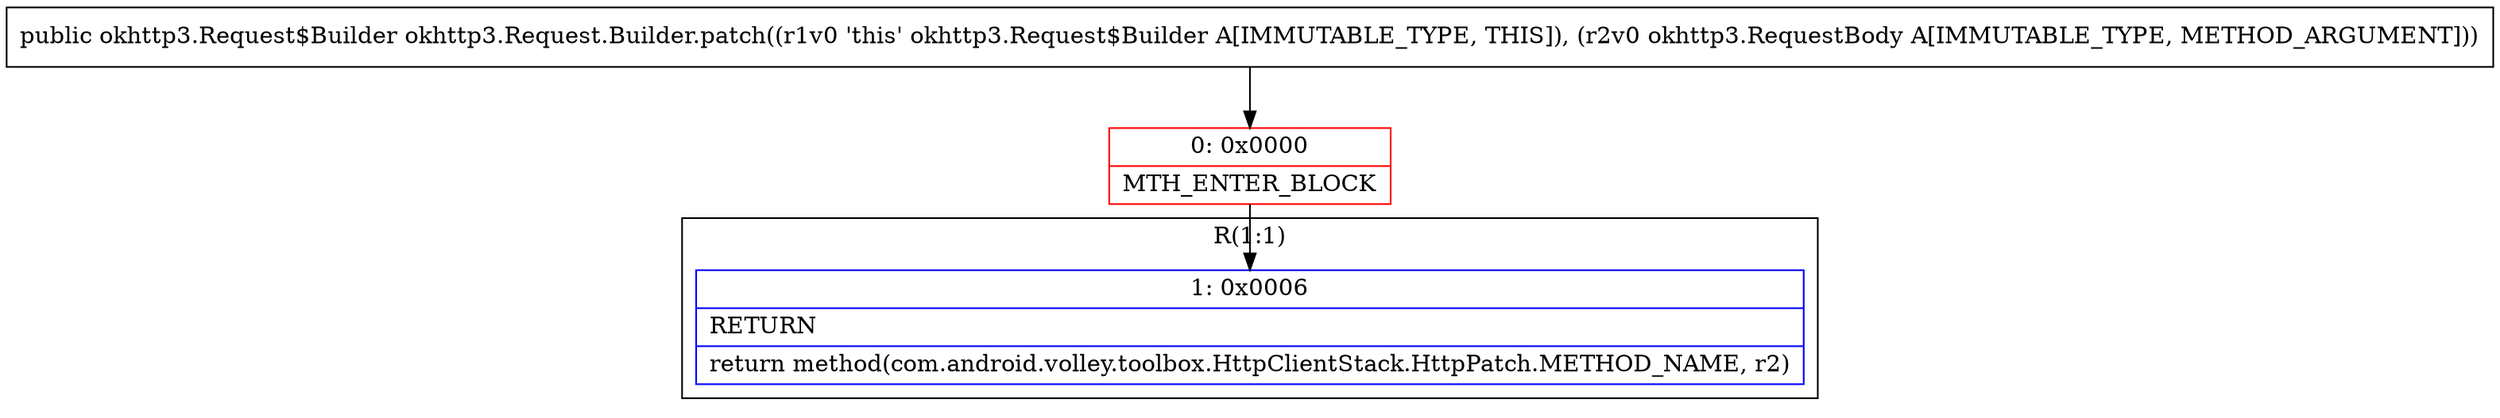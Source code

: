 digraph "CFG forokhttp3.Request.Builder.patch(Lokhttp3\/RequestBody;)Lokhttp3\/Request$Builder;" {
subgraph cluster_Region_638610388 {
label = "R(1:1)";
node [shape=record,color=blue];
Node_1 [shape=record,label="{1\:\ 0x0006|RETURN\l|return method(com.android.volley.toolbox.HttpClientStack.HttpPatch.METHOD_NAME, r2)\l}"];
}
Node_0 [shape=record,color=red,label="{0\:\ 0x0000|MTH_ENTER_BLOCK\l}"];
MethodNode[shape=record,label="{public okhttp3.Request$Builder okhttp3.Request.Builder.patch((r1v0 'this' okhttp3.Request$Builder A[IMMUTABLE_TYPE, THIS]), (r2v0 okhttp3.RequestBody A[IMMUTABLE_TYPE, METHOD_ARGUMENT])) }"];
MethodNode -> Node_0;
Node_0 -> Node_1;
}


